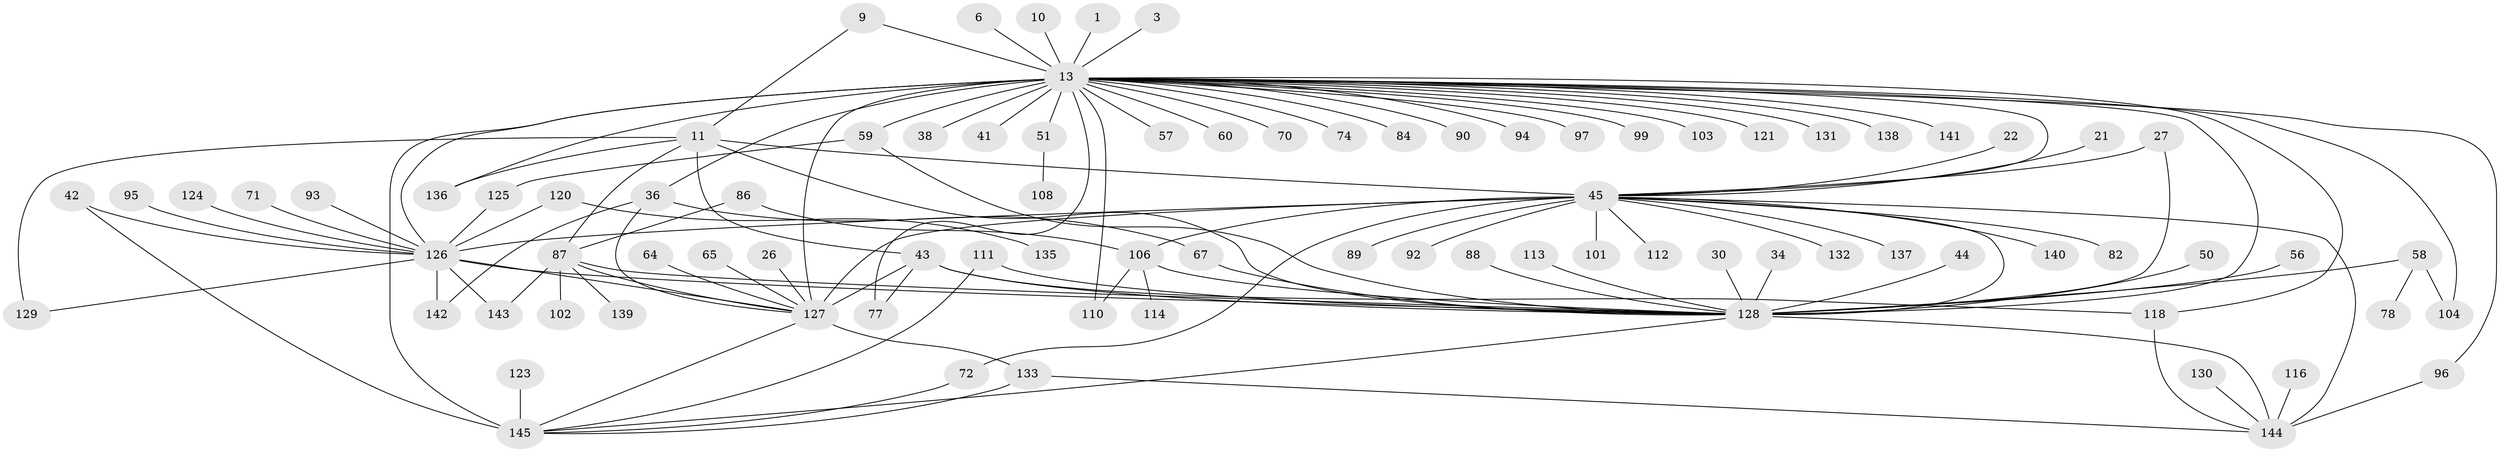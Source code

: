 // original degree distribution, {1: 0.4068965517241379, 38: 0.006896551724137931, 2: 0.27586206896551724, 15: 0.013793103448275862, 9: 0.020689655172413793, 14: 0.006896551724137931, 5: 0.041379310344827586, 25: 0.006896551724137931, 3: 0.10344827586206896, 8: 0.013793103448275862, 6: 0.027586206896551724, 4: 0.05517241379310345, 16: 0.006896551724137931, 7: 0.013793103448275862}
// Generated by graph-tools (version 1.1) at 2025/51/03/04/25 21:51:49]
// undirected, 87 vertices, 122 edges
graph export_dot {
graph [start="1"]
  node [color=gray90,style=filled];
  1;
  3;
  6;
  9;
  10;
  11;
  13 [super="+2"];
  21;
  22;
  26;
  27;
  30;
  34;
  36;
  38;
  41;
  42;
  43;
  44;
  45 [super="+8"];
  50;
  51;
  56;
  57 [super="+53"];
  58 [super="+39"];
  59;
  60;
  64;
  65;
  67;
  70;
  71;
  72;
  74;
  77 [super="+14+68"];
  78;
  82;
  84 [super="+29"];
  86;
  87 [super="+35+49"];
  88;
  89;
  90;
  92;
  93;
  94 [super="+66"];
  95;
  96;
  97;
  99;
  101;
  102;
  103 [super="+69"];
  104;
  106 [super="+85"];
  108;
  110 [super="+20"];
  111;
  112;
  113;
  114;
  116 [super="+109"];
  118 [super="+100"];
  120;
  121;
  123;
  124;
  125 [super="+105"];
  126 [super="+73+91"];
  127 [super="+115+31+19+4"];
  128 [super="+28"];
  129 [super="+62"];
  130;
  131 [super="+46"];
  132;
  133 [super="+80"];
  135;
  136;
  137;
  138;
  139;
  140;
  141;
  142 [super="+98"];
  143;
  144 [super="+75"];
  145 [super="+107+122+24+63+134"];
  1 -- 13;
  3 -- 13;
  6 -- 13;
  9 -- 11;
  9 -- 13;
  10 -- 13;
  11 -- 43;
  11 -- 45 [weight=2];
  11 -- 87;
  11 -- 129 [weight=2];
  11 -- 136;
  11 -- 128;
  13 -- 36 [weight=2];
  13 -- 38;
  13 -- 51 [weight=2];
  13 -- 59;
  13 -- 70;
  13 -- 74;
  13 -- 90;
  13 -- 96;
  13 -- 127 [weight=6];
  13 -- 45;
  13 -- 128 [weight=7];
  13 -- 136;
  13 -- 138;
  13 -- 141;
  13 -- 145 [weight=6];
  13 -- 41;
  13 -- 60;
  13 -- 97;
  13 -- 99;
  13 -- 104;
  13 -- 121;
  13 -- 77;
  13 -- 110;
  13 -- 84;
  13 -- 131;
  13 -- 57;
  13 -- 94;
  13 -- 103;
  13 -- 126 [weight=6];
  13 -- 118;
  21 -- 45;
  22 -- 45;
  26 -- 127;
  27 -- 45;
  27 -- 128;
  30 -- 128;
  34 -- 128;
  36 -- 67;
  36 -- 142;
  36 -- 127;
  42 -- 145;
  42 -- 126;
  43 -- 77;
  43 -- 128 [weight=2];
  43 -- 127;
  43 -- 118;
  44 -- 128;
  45 -- 82;
  45 -- 89;
  45 -- 92;
  45 -- 101 [weight=2];
  45 -- 112;
  45 -- 128 [weight=2];
  45 -- 137;
  45 -- 144 [weight=2];
  45 -- 132;
  45 -- 72;
  45 -- 140;
  45 -- 127 [weight=4];
  45 -- 106;
  45 -- 126 [weight=3];
  50 -- 128 [weight=2];
  51 -- 108;
  56 -- 128;
  58 -- 78;
  58 -- 104;
  58 -- 128 [weight=2];
  59 -- 125;
  59 -- 128 [weight=2];
  64 -- 127;
  65 -- 127;
  67 -- 128;
  71 -- 126;
  72 -- 145;
  86 -- 106;
  86 -- 87;
  87 -- 139;
  87 -- 128 [weight=2];
  87 -- 102;
  87 -- 127;
  87 -- 143;
  88 -- 128 [weight=2];
  93 -- 126;
  95 -- 126;
  96 -- 144;
  106 -- 114;
  106 -- 128 [weight=2];
  106 -- 110;
  111 -- 145;
  111 -- 128;
  113 -- 128;
  116 -- 144;
  118 -- 144;
  120 -- 135;
  120 -- 126;
  123 -- 145;
  124 -- 126;
  125 -- 126;
  126 -- 128;
  126 -- 129;
  126 -- 143;
  126 -- 127;
  126 -- 142;
  127 -- 145 [weight=2];
  127 -- 133;
  128 -- 144;
  128 -- 145 [weight=2];
  130 -- 144;
  133 -- 144;
  133 -- 145;
}
